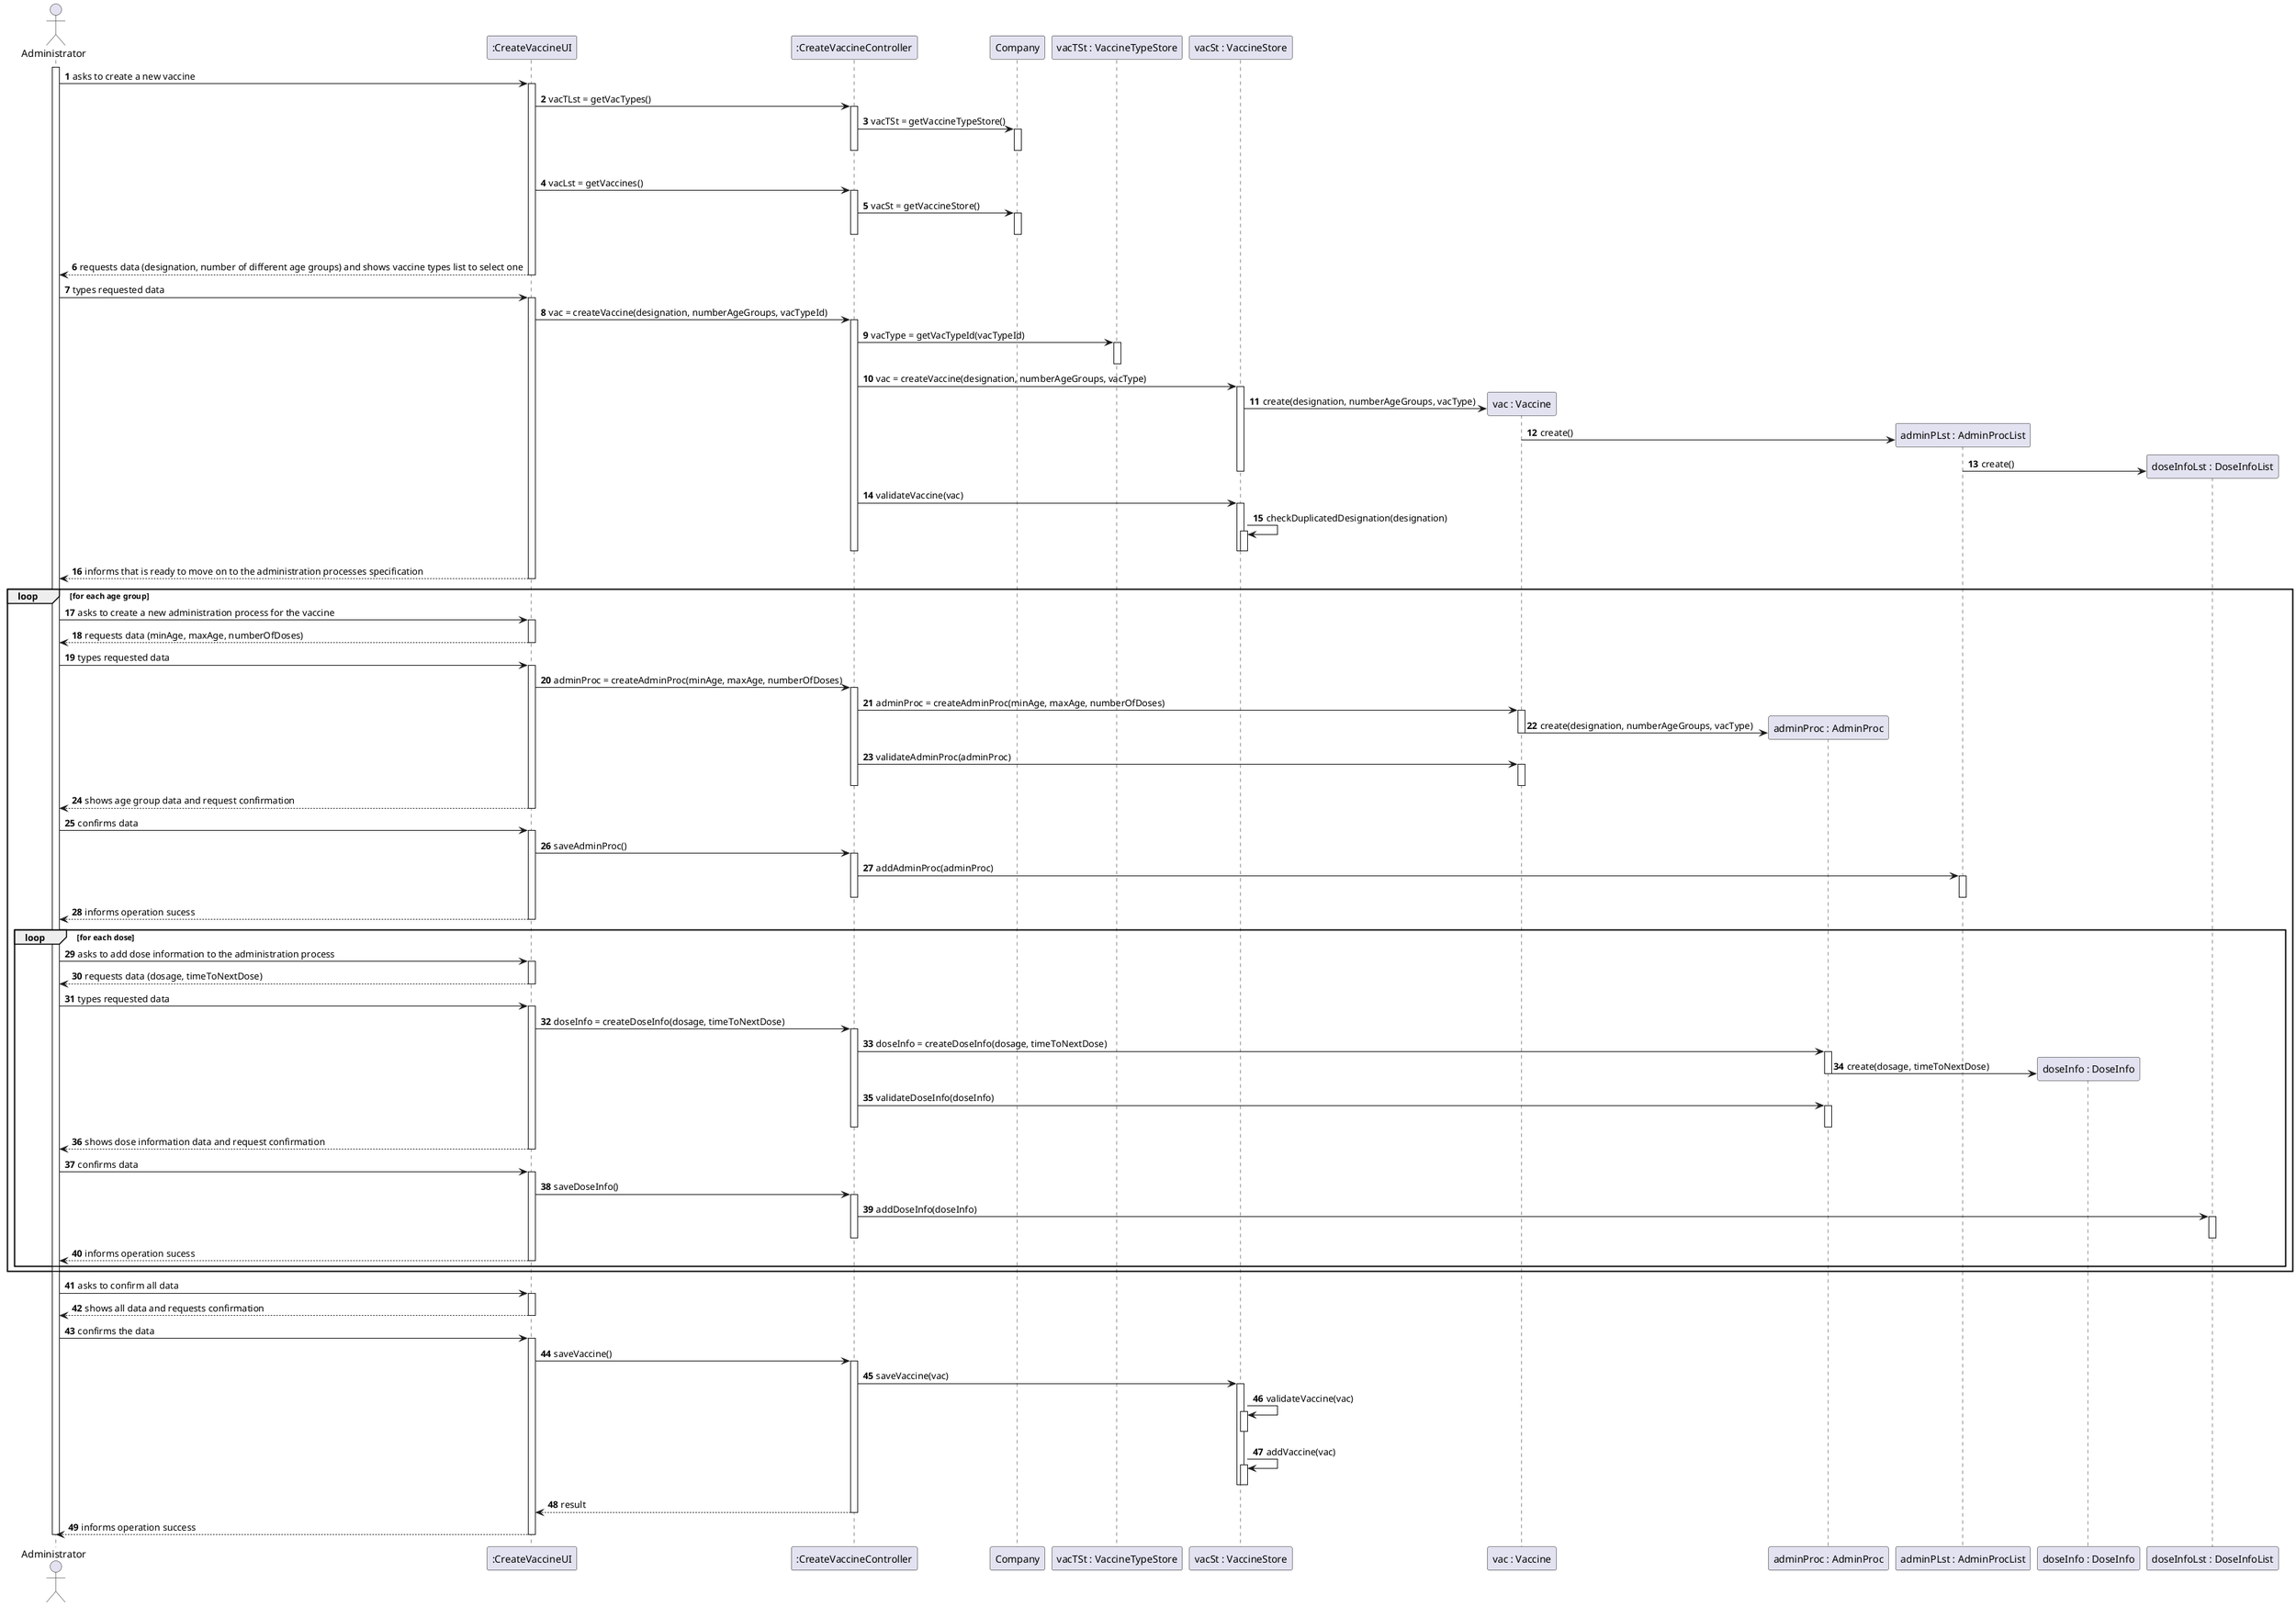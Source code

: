 @startuml
autonumber
'hide footbox
actor "Administrator" as ADM

participant ":CreateVaccineUI" as UI
participant ":CreateVaccineController" as CTRL
participant "Company" as COMP
participant "vacTSt : VaccineTypeStore" as VACT_ST
participant "vacSt : VaccineStore" as VAC_ST
participant "vac : Vaccine" as VAC
participant "adminProc : AdminProc" as AP
participant "adminPLst : AdminProcList" as AP_LST
participant "doseInfo : DoseInfo" as DI
participant "doseInfoLst : DoseInfoList" as DI_LST

activate ADM

ADM -> UI : asks to create a new vaccine
activate UI
    UI -> CTRL : vacTLst = getVacTypes()
    activate CTRL
        CTRL -> COMP : vacTSt = getVaccineTypeStore()
        activate COMP 
        |||
        deactivate COMP
    deactivate CTRL
    UI -> CTRL : vacLst = getVaccines()
    activate CTRL
        CTRL -> COMP : vacSt = getVaccineStore()
        activate COMP 
        |||
        deactivate COMP
    deactivate CTRL
UI --> ADM :  requests data (designation, number of different age groups) and shows vaccine types list to select one
deactivate UI

ADM -> UI : types requested data
activate UI
    UI -> CTRL : vac = createVaccine(designation, numberAgeGroups, vacTypeId)
    activate CTRL

        CTRL -> VACT_ST : vacType = getVacTypeId(vacTypeId)
        activate VACT_ST 
        deactivate VACT_ST
        CTRL -> VAC_ST : vac = createVaccine(designation, numberAgeGroups, vacType)
        activate VAC_ST 
            VAC_ST -> VAC ** : create(designation, numberAgeGroups, vacType)
            VAC -> AP_LST **  : create()
            AP_LST -> DI_LST ** : create()
        deactivate VAC_ST

        CTRL -> VAC_ST : validateVaccine(vac)
        activate VAC_ST 
            VAC_ST -> VAC_ST : checkDuplicatedDesignation(designation)
            activate VAC_ST 
            deactivate VAC_ST
        deactivate VAC_ST

    deactivate CTRL
UI --> ADM : informs that is ready to move on to the administration processes specification
deactivate UI


loop for each age group

    ADM -> UI : asks to create a new administration process for the vaccine
    activate UI
    UI --> ADM : requests data (minAge, maxAge, numberOfDoses)
    deactivate UI

    ADM -> UI : types requested data
    activate UI
        UI -> CTRL : adminProc = createAdminProc(minAge, maxAge, numberOfDoses)
        activate CTRL

            CTRL -> VAC : adminProc = createAdminProc(minAge, maxAge, numberOfDoses)
            activate VAC

                VAC -> AP ** : create(designation, numberAgeGroups, vacType)

            deactivate VAC

            CTRL -> VAC : validateAdminProc(adminProc)
            activate VAC
            deactivate VAC

        deactivate CTRL
    UI --> ADM : shows age group data and request confirmation
    deactivate UI
    ADM -> UI : confirms data
    activate UI
    UI -> CTRL : saveAdminProc()
    activate CTRL
        CTRL -> AP_LST : addAdminProc(adminProc)
        activate AP_LST
        deactivate AP_LST
    deactivate CTRL
    UI --> ADM :  informs operation sucess
    deactivate UI

    loop for each dose

        ADM -> UI : asks to add dose information to the administration process
        activate UI
        UI --> ADM : requests data (dosage, timeToNextDose)
        deactivate UI
        ADM -> UI : types requested data
        activate UI
            UI -> CTRL : doseInfo = createDoseInfo(dosage, timeToNextDose)
                activate CTRL
                CTRL -> AP : doseInfo = createDoseInfo(dosage, timeToNextDose)
                activate AP

                    AP -> DI ** : create(dosage, timeToNextDose)

                deactivate AP

                CTRL -> AP : validateDoseInfo(doseInfo)
                activate AP 
                deactivate AP

                deactivate CTRL
         UI --> ADM : shows dose information data and request confirmation
        deactivate UI
        ADM -> UI : confirms data
        activate UI
        UI -> CTRL : saveDoseInfo()
        activate CTRL
        CTRL -> DI_LST : addDoseInfo(doseInfo)
        activate DI_LST
        deactivate DI_LST
        deactivate CTRL
        UI --> ADM :  informs operation sucess
        deactivate UI
    end
end
ADM -> UI : asks to confirm all data
activate UI
UI --> ADM : shows all data and requests confirmation
deactivate UI

ADM -> UI : confirms the data
activate UI
UI -> CTRL : saveVaccine()
    activate CTRL

        CTRL -> VAC_ST :  saveVaccine(vac)
        activate VAC_ST 
            VAC_ST -> VAC_ST : validateVaccine(vac)
            activate VAC_ST 
            deactivate VAC_ST
            VAC_ST -> VAC_ST : addVaccine(vac)
            activate VAC_ST 
            deactivate VAC_ST
        deactivate VAC_ST
        CTRL --> UI : result
    deactivate CTRL
UI --> ADM : informs operation success
deactivate UI

deactivate ADM

@enduml 